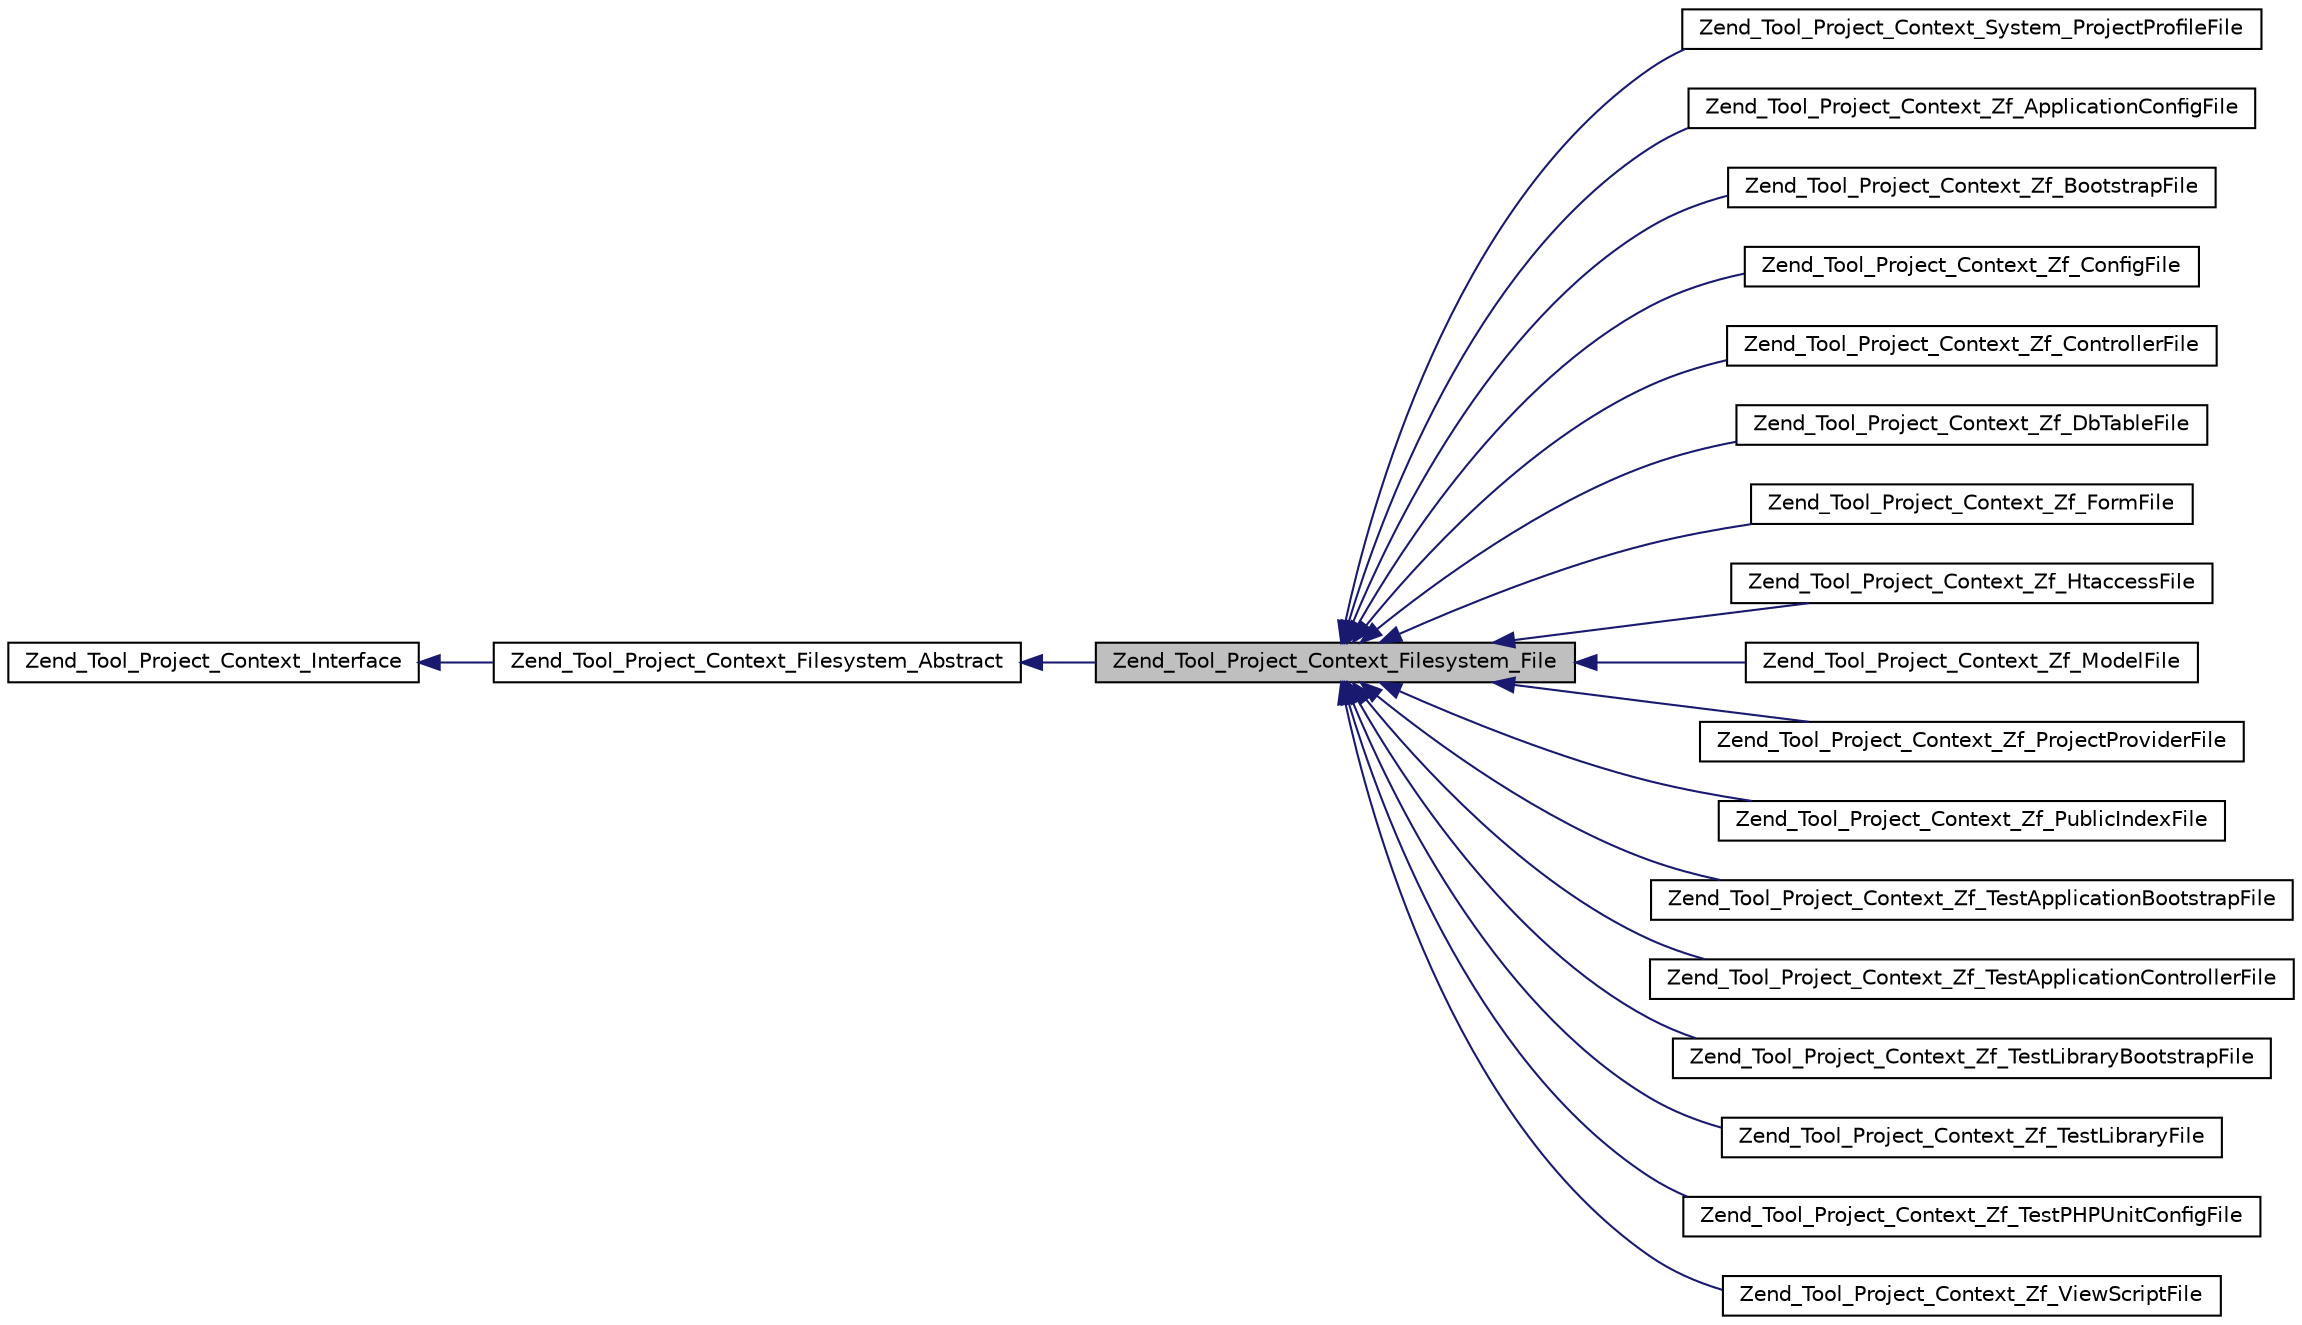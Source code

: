 digraph G
{
  edge [fontname="Helvetica",fontsize="10",labelfontname="Helvetica",labelfontsize="10"];
  node [fontname="Helvetica",fontsize="10",shape=record];
  rankdir="LR";
  Node1 [label="Zend_Tool_Project_Context_Filesystem_File",height=0.2,width=0.4,color="black", fillcolor="grey75", style="filled" fontcolor="black"];
  Node2 -> Node1 [dir="back",color="midnightblue",fontsize="10",style="solid",fontname="Helvetica"];
  Node2 [label="Zend_Tool_Project_Context_Filesystem_Abstract",height=0.2,width=0.4,color="black", fillcolor="white", style="filled",URL="$class_zend___tool___project___context___filesystem___abstract.html"];
  Node3 -> Node2 [dir="back",color="midnightblue",fontsize="10",style="solid",fontname="Helvetica"];
  Node3 [label="Zend_Tool_Project_Context_Interface",height=0.2,width=0.4,color="black", fillcolor="white", style="filled",URL="$interface_zend___tool___project___context___interface.html"];
  Node1 -> Node4 [dir="back",color="midnightblue",fontsize="10",style="solid",fontname="Helvetica"];
  Node4 [label="Zend_Tool_Project_Context_System_ProjectProfileFile",height=0.2,width=0.4,color="black", fillcolor="white", style="filled",URL="$class_zend___tool___project___context___system___project_profile_file.html"];
  Node1 -> Node5 [dir="back",color="midnightblue",fontsize="10",style="solid",fontname="Helvetica"];
  Node5 [label="Zend_Tool_Project_Context_Zf_ApplicationConfigFile",height=0.2,width=0.4,color="black", fillcolor="white", style="filled",URL="$class_zend___tool___project___context___zf___application_config_file.html"];
  Node1 -> Node6 [dir="back",color="midnightblue",fontsize="10",style="solid",fontname="Helvetica"];
  Node6 [label="Zend_Tool_Project_Context_Zf_BootstrapFile",height=0.2,width=0.4,color="black", fillcolor="white", style="filled",URL="$class_zend___tool___project___context___zf___bootstrap_file.html"];
  Node1 -> Node7 [dir="back",color="midnightblue",fontsize="10",style="solid",fontname="Helvetica"];
  Node7 [label="Zend_Tool_Project_Context_Zf_ConfigFile",height=0.2,width=0.4,color="black", fillcolor="white", style="filled",URL="$class_zend___tool___project___context___zf___config_file.html"];
  Node1 -> Node8 [dir="back",color="midnightblue",fontsize="10",style="solid",fontname="Helvetica"];
  Node8 [label="Zend_Tool_Project_Context_Zf_ControllerFile",height=0.2,width=0.4,color="black", fillcolor="white", style="filled",URL="$class_zend___tool___project___context___zf___controller_file.html"];
  Node1 -> Node9 [dir="back",color="midnightblue",fontsize="10",style="solid",fontname="Helvetica"];
  Node9 [label="Zend_Tool_Project_Context_Zf_DbTableFile",height=0.2,width=0.4,color="black", fillcolor="white", style="filled",URL="$class_zend___tool___project___context___zf___db_table_file.html"];
  Node1 -> Node10 [dir="back",color="midnightblue",fontsize="10",style="solid",fontname="Helvetica"];
  Node10 [label="Zend_Tool_Project_Context_Zf_FormFile",height=0.2,width=0.4,color="black", fillcolor="white", style="filled",URL="$class_zend___tool___project___context___zf___form_file.html"];
  Node1 -> Node11 [dir="back",color="midnightblue",fontsize="10",style="solid",fontname="Helvetica"];
  Node11 [label="Zend_Tool_Project_Context_Zf_HtaccessFile",height=0.2,width=0.4,color="black", fillcolor="white", style="filled",URL="$class_zend___tool___project___context___zf___htaccess_file.html"];
  Node1 -> Node12 [dir="back",color="midnightblue",fontsize="10",style="solid",fontname="Helvetica"];
  Node12 [label="Zend_Tool_Project_Context_Zf_ModelFile",height=0.2,width=0.4,color="black", fillcolor="white", style="filled",URL="$class_zend___tool___project___context___zf___model_file.html"];
  Node1 -> Node13 [dir="back",color="midnightblue",fontsize="10",style="solid",fontname="Helvetica"];
  Node13 [label="Zend_Tool_Project_Context_Zf_ProjectProviderFile",height=0.2,width=0.4,color="black", fillcolor="white", style="filled",URL="$class_zend___tool___project___context___zf___project_provider_file.html"];
  Node1 -> Node14 [dir="back",color="midnightblue",fontsize="10",style="solid",fontname="Helvetica"];
  Node14 [label="Zend_Tool_Project_Context_Zf_PublicIndexFile",height=0.2,width=0.4,color="black", fillcolor="white", style="filled",URL="$class_zend___tool___project___context___zf___public_index_file.html"];
  Node1 -> Node15 [dir="back",color="midnightblue",fontsize="10",style="solid",fontname="Helvetica"];
  Node15 [label="Zend_Tool_Project_Context_Zf_TestApplicationBootstrapFile",height=0.2,width=0.4,color="black", fillcolor="white", style="filled",URL="$class_zend___tool___project___context___zf___test_application_bootstrap_file.html"];
  Node1 -> Node16 [dir="back",color="midnightblue",fontsize="10",style="solid",fontname="Helvetica"];
  Node16 [label="Zend_Tool_Project_Context_Zf_TestApplicationControllerFile",height=0.2,width=0.4,color="black", fillcolor="white", style="filled",URL="$class_zend___tool___project___context___zf___test_application_controller_file.html"];
  Node1 -> Node17 [dir="back",color="midnightblue",fontsize="10",style="solid",fontname="Helvetica"];
  Node17 [label="Zend_Tool_Project_Context_Zf_TestLibraryBootstrapFile",height=0.2,width=0.4,color="black", fillcolor="white", style="filled",URL="$class_zend___tool___project___context___zf___test_library_bootstrap_file.html"];
  Node1 -> Node18 [dir="back",color="midnightblue",fontsize="10",style="solid",fontname="Helvetica"];
  Node18 [label="Zend_Tool_Project_Context_Zf_TestLibraryFile",height=0.2,width=0.4,color="black", fillcolor="white", style="filled",URL="$class_zend___tool___project___context___zf___test_library_file.html"];
  Node1 -> Node19 [dir="back",color="midnightblue",fontsize="10",style="solid",fontname="Helvetica"];
  Node19 [label="Zend_Tool_Project_Context_Zf_TestPHPUnitConfigFile",height=0.2,width=0.4,color="black", fillcolor="white", style="filled",URL="$class_zend___tool___project___context___zf___test_p_h_p_unit_config_file.html"];
  Node1 -> Node20 [dir="back",color="midnightblue",fontsize="10",style="solid",fontname="Helvetica"];
  Node20 [label="Zend_Tool_Project_Context_Zf_ViewScriptFile",height=0.2,width=0.4,color="black", fillcolor="white", style="filled",URL="$class_zend___tool___project___context___zf___view_script_file.html"];
}
